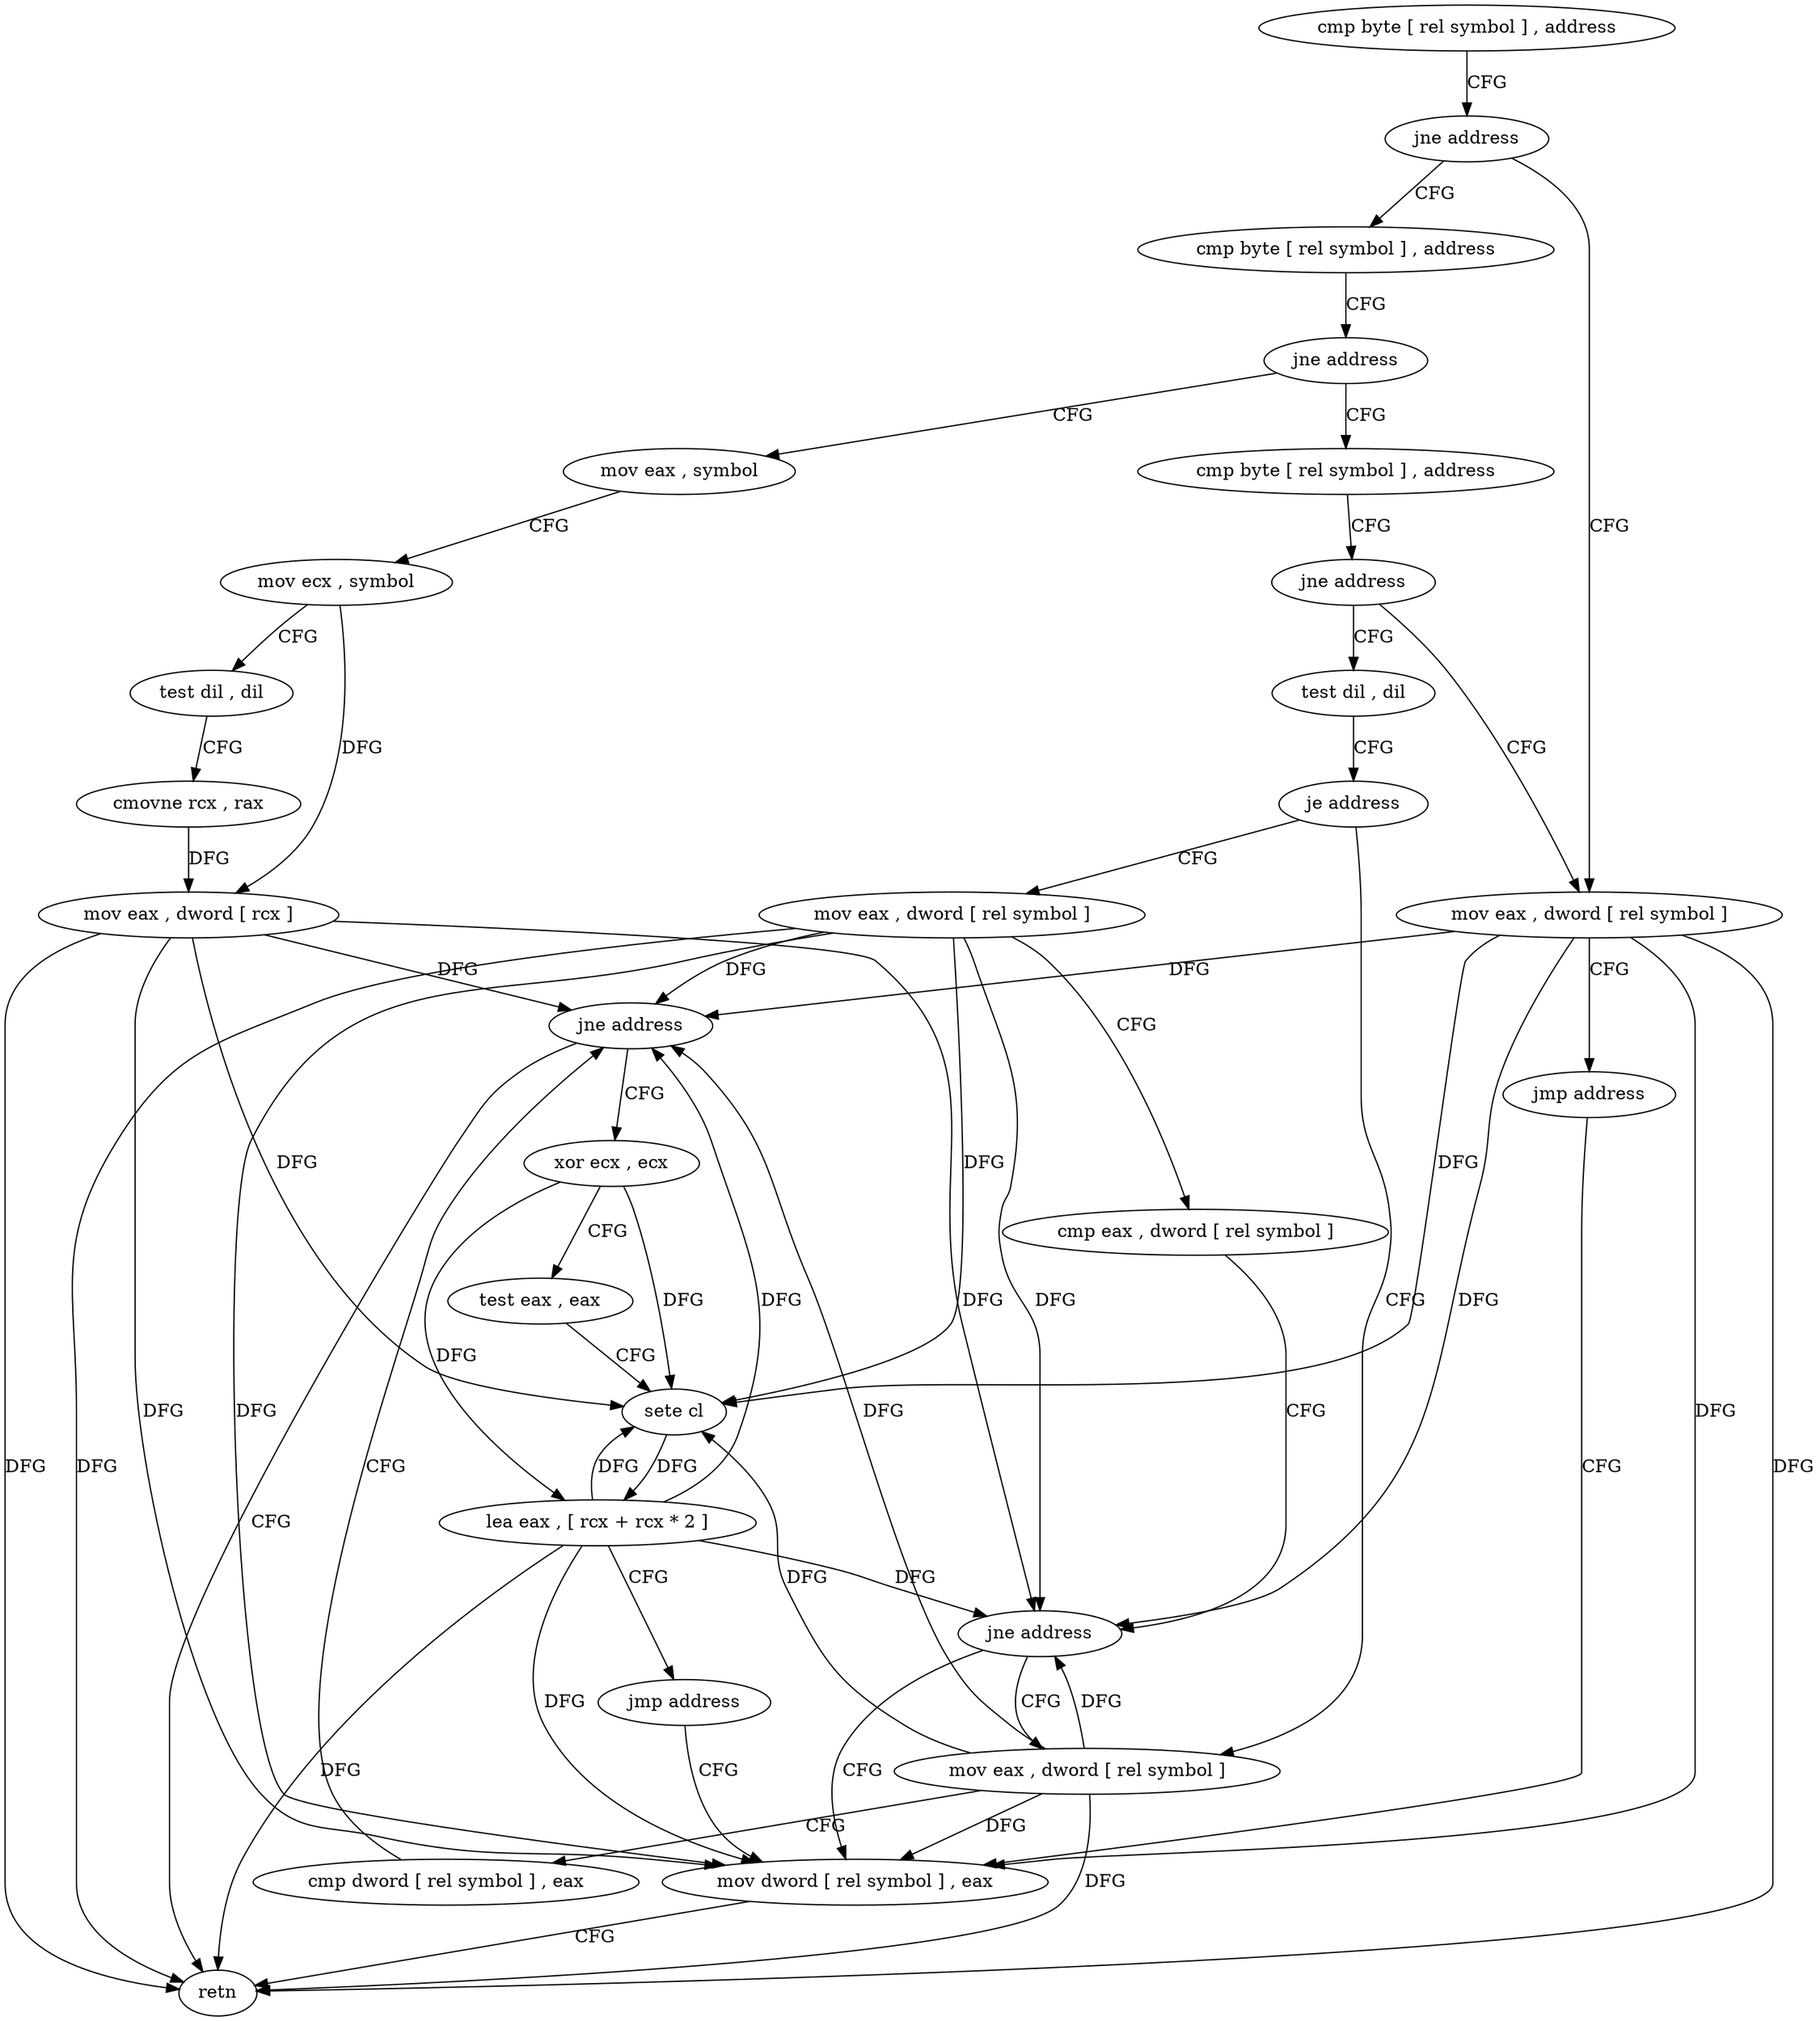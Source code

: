 digraph "func" {
"4204064" [label = "cmp byte [ rel symbol ] , address" ]
"4204071" [label = "jne address" ]
"4204081" [label = "cmp byte [ rel symbol ] , address" ]
"4204073" [label = "mov eax , dword [ rel symbol ]" ]
"4204088" [label = "jne address" ]
"4204116" [label = "cmp byte [ rel symbol ] , address" ]
"4204090" [label = "mov eax , symbol" ]
"4204079" [label = "jmp address" ]
"4204109" [label = "mov dword [ rel symbol ] , eax" ]
"4204123" [label = "jne address" ]
"4204125" [label = "test dil , dil" ]
"4204095" [label = "mov ecx , symbol" ]
"4204100" [label = "test dil , dil" ]
"4204103" [label = "cmovne rcx , rax" ]
"4204107" [label = "mov eax , dword [ rcx ]" ]
"4204115" [label = "retn" ]
"4204128" [label = "je address" ]
"4204144" [label = "mov eax , dword [ rel symbol ]" ]
"4204130" [label = "mov eax , dword [ rel symbol ]" ]
"4204150" [label = "cmp dword [ rel symbol ] , eax" ]
"4204156" [label = "jne address" ]
"4204158" [label = "xor ecx , ecx" ]
"4204136" [label = "cmp eax , dword [ rel symbol ]" ]
"4204142" [label = "jne address" ]
"4204160" [label = "test eax , eax" ]
"4204162" [label = "sete cl" ]
"4204165" [label = "lea eax , [ rcx + rcx * 2 ]" ]
"4204168" [label = "jmp address" ]
"4204064" -> "4204071" [ label = "CFG" ]
"4204071" -> "4204081" [ label = "CFG" ]
"4204071" -> "4204073" [ label = "CFG" ]
"4204081" -> "4204088" [ label = "CFG" ]
"4204073" -> "4204079" [ label = "CFG" ]
"4204073" -> "4204109" [ label = "DFG" ]
"4204073" -> "4204115" [ label = "DFG" ]
"4204073" -> "4204156" [ label = "DFG" ]
"4204073" -> "4204142" [ label = "DFG" ]
"4204073" -> "4204162" [ label = "DFG" ]
"4204088" -> "4204116" [ label = "CFG" ]
"4204088" -> "4204090" [ label = "CFG" ]
"4204116" -> "4204123" [ label = "CFG" ]
"4204090" -> "4204095" [ label = "CFG" ]
"4204079" -> "4204109" [ label = "CFG" ]
"4204109" -> "4204115" [ label = "CFG" ]
"4204123" -> "4204073" [ label = "CFG" ]
"4204123" -> "4204125" [ label = "CFG" ]
"4204125" -> "4204128" [ label = "CFG" ]
"4204095" -> "4204100" [ label = "CFG" ]
"4204095" -> "4204107" [ label = "DFG" ]
"4204100" -> "4204103" [ label = "CFG" ]
"4204103" -> "4204107" [ label = "DFG" ]
"4204107" -> "4204109" [ label = "DFG" ]
"4204107" -> "4204115" [ label = "DFG" ]
"4204107" -> "4204156" [ label = "DFG" ]
"4204107" -> "4204142" [ label = "DFG" ]
"4204107" -> "4204162" [ label = "DFG" ]
"4204128" -> "4204144" [ label = "CFG" ]
"4204128" -> "4204130" [ label = "CFG" ]
"4204144" -> "4204150" [ label = "CFG" ]
"4204144" -> "4204109" [ label = "DFG" ]
"4204144" -> "4204115" [ label = "DFG" ]
"4204144" -> "4204156" [ label = "DFG" ]
"4204144" -> "4204142" [ label = "DFG" ]
"4204144" -> "4204162" [ label = "DFG" ]
"4204130" -> "4204136" [ label = "CFG" ]
"4204130" -> "4204109" [ label = "DFG" ]
"4204130" -> "4204156" [ label = "DFG" ]
"4204130" -> "4204115" [ label = "DFG" ]
"4204130" -> "4204142" [ label = "DFG" ]
"4204130" -> "4204162" [ label = "DFG" ]
"4204150" -> "4204156" [ label = "CFG" ]
"4204156" -> "4204115" [ label = "CFG" ]
"4204156" -> "4204158" [ label = "CFG" ]
"4204158" -> "4204160" [ label = "CFG" ]
"4204158" -> "4204162" [ label = "DFG" ]
"4204158" -> "4204165" [ label = "DFG" ]
"4204136" -> "4204142" [ label = "CFG" ]
"4204142" -> "4204109" [ label = "CFG" ]
"4204142" -> "4204144" [ label = "CFG" ]
"4204160" -> "4204162" [ label = "CFG" ]
"4204162" -> "4204165" [ label = "DFG" ]
"4204165" -> "4204168" [ label = "CFG" ]
"4204165" -> "4204109" [ label = "DFG" ]
"4204165" -> "4204156" [ label = "DFG" ]
"4204165" -> "4204142" [ label = "DFG" ]
"4204165" -> "4204162" [ label = "DFG" ]
"4204165" -> "4204115" [ label = "DFG" ]
"4204168" -> "4204109" [ label = "CFG" ]
}
